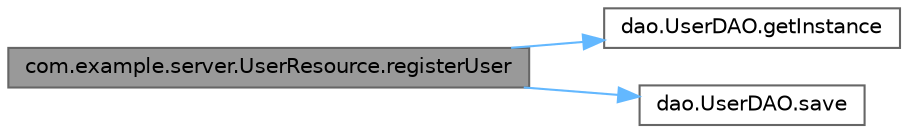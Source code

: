 digraph "com.example.server.UserResource.registerUser"
{
 // LATEX_PDF_SIZE
  bgcolor="transparent";
  edge [fontname=Helvetica,fontsize=10,labelfontname=Helvetica,labelfontsize=10];
  node [fontname=Helvetica,fontsize=10,shape=box,height=0.2,width=0.4];
  rankdir="LR";
  Node1 [label="com.example.server.UserResource.registerUser",height=0.2,width=0.4,color="gray40", fillcolor="grey60", style="filled", fontcolor="black",tooltip=" "];
  Node1 -> Node2 [color="steelblue1",style="solid"];
  Node2 [label="dao.UserDAO.getInstance",height=0.2,width=0.4,color="grey40", fillcolor="white", style="filled",URL="$classdao_1_1_user_d_a_o.html#a80debe8257b2530374dc850e707ee9d0",tooltip=" "];
  Node1 -> Node3 [color="steelblue1",style="solid"];
  Node3 [label="dao.UserDAO.save",height=0.2,width=0.4,color="grey40", fillcolor="white", style="filled",URL="$classdao_1_1_user_d_a_o.html#a4a14e438d52822303a480a7c2a800d11",tooltip=" "];
}
